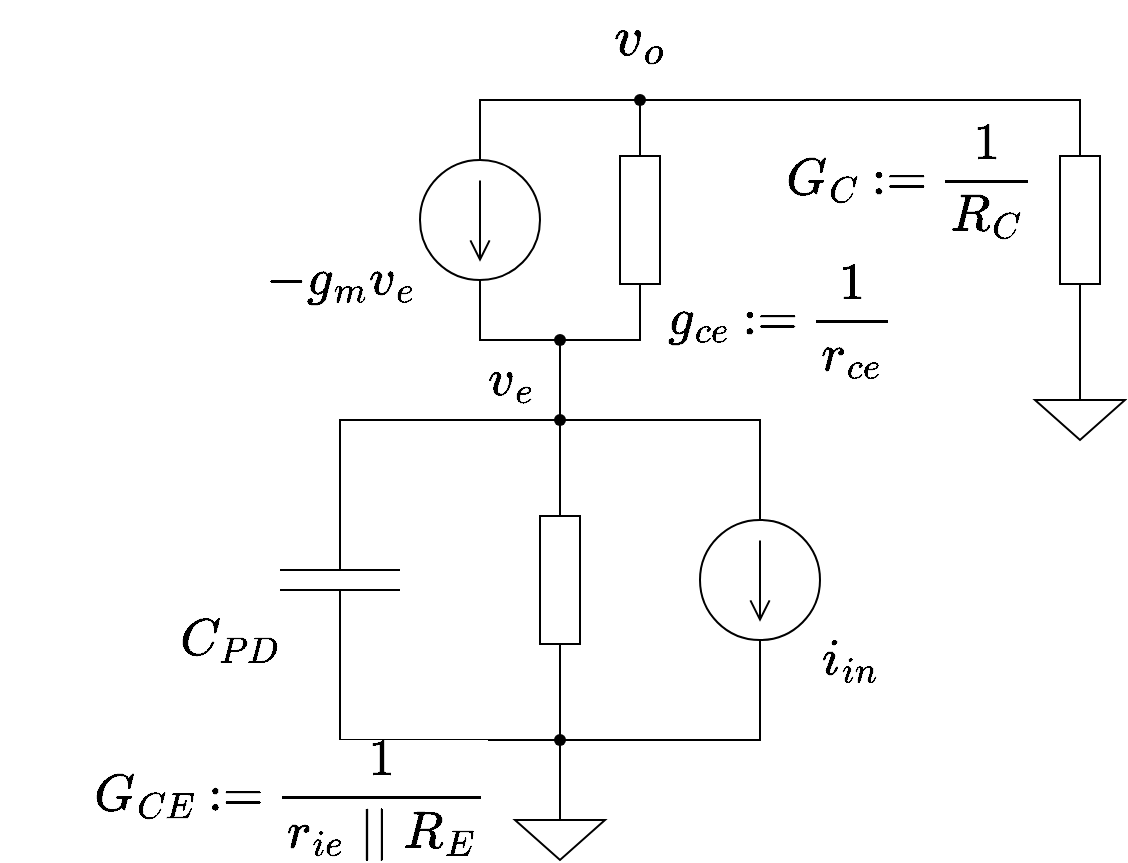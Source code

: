 <mxfile version="20.7.4" type="device"><diagram name="ページ1" id="0xxUTdLqlKO7cTpFT-Fy"><mxGraphModel dx="810" dy="469" grid="1" gridSize="10" guides="1" tooltips="1" connect="1" arrows="1" fold="1" page="1" pageScale="1" pageWidth="827" pageHeight="1169" math="1" shadow="0"><root><mxCell id="0"/><mxCell id="1" parent="0"/><mxCell id="rOs5JSpa3EEhjLfFwg5w-1" value="" style="pointerEvents=1;verticalLabelPosition=bottom;shadow=0;dashed=0;align=center;html=1;verticalAlign=top;shape=mxgraph.electrical.signal_sources.source;aspect=fixed;points=[[0.5,0,0],[1,0.5,0],[0.5,1,0],[0,0.5,0]];elSignalType=dc1;direction=south;" parent="1" vertex="1"><mxGeometry x="210" y="150" width="60" height="60" as="geometry"/></mxCell><mxCell id="rOs5JSpa3EEhjLfFwg5w-2" value="" style="pointerEvents=1;verticalLabelPosition=bottom;shadow=0;dashed=0;align=center;html=1;verticalAlign=top;shape=mxgraph.electrical.resistors.resistor_1;direction=south;" parent="1" vertex="1"><mxGeometry x="310" y="130" width="20" height="100" as="geometry"/></mxCell><mxCell id="rOs5JSpa3EEhjLfFwg5w-3" value="" style="pointerEvents=1;verticalLabelPosition=bottom;shadow=0;dashed=0;align=center;html=1;verticalAlign=top;shape=mxgraph.electrical.capacitors.capacitor_1;direction=south;" parent="1" vertex="1"><mxGeometry x="140" y="310" width="60" height="100" as="geometry"/></mxCell><mxCell id="rOs5JSpa3EEhjLfFwg5w-4" value="" style="pointerEvents=1;verticalLabelPosition=bottom;shadow=0;dashed=0;align=center;html=1;verticalAlign=top;shape=mxgraph.electrical.resistors.resistor_1;direction=south;" parent="1" vertex="1"><mxGeometry x="530" y="130" width="20" height="100" as="geometry"/></mxCell><mxCell id="rOs5JSpa3EEhjLfFwg5w-8" value="" style="pointerEvents=1;verticalLabelPosition=bottom;shadow=0;dashed=0;align=center;html=1;verticalAlign=top;shape=mxgraph.electrical.signal_sources.source;aspect=fixed;points=[[0.5,0,0],[1,0.5,0],[0.5,1,0],[0,0.5,0]];elSignalType=dc1;direction=south;" parent="1" vertex="1"><mxGeometry x="350" y="330" width="60" height="60" as="geometry"/></mxCell><mxCell id="rOs5JSpa3EEhjLfFwg5w-9" value="" style="pointerEvents=1;verticalLabelPosition=bottom;shadow=0;dashed=0;align=center;html=1;verticalAlign=top;shape=mxgraph.electrical.signal_sources.signal_ground;" parent="1" vertex="1"><mxGeometry x="257.5" y="470" width="45" height="30" as="geometry"/></mxCell><mxCell id="rOs5JSpa3EEhjLfFwg5w-10" value="" style="shape=waypoint;sketch=0;fillStyle=solid;size=6;pointerEvents=1;points=[];fillColor=none;resizable=0;rotatable=0;perimeter=centerPerimeter;snapToPoint=1;fontFamily=Helvetica;fontSize=11;fontColor=default;labelBackgroundColor=default;" parent="1" vertex="1"><mxGeometry x="270" y="230" width="20" height="20" as="geometry"/></mxCell><mxCell id="rOs5JSpa3EEhjLfFwg5w-11" value="" style="shape=waypoint;sketch=0;fillStyle=solid;size=6;pointerEvents=1;points=[];fillColor=none;resizable=0;rotatable=0;perimeter=centerPerimeter;snapToPoint=1;fontFamily=Helvetica;fontSize=11;fontColor=default;labelBackgroundColor=default;" parent="1" vertex="1"><mxGeometry x="270" y="270" width="20" height="20" as="geometry"/></mxCell><mxCell id="rOs5JSpa3EEhjLfFwg5w-12" style="edgeStyle=orthogonalEdgeStyle;rounded=0;orthogonalLoop=1;jettySize=auto;html=1;exitX=1;exitY=0.5;exitDx=0;exitDy=0;exitPerimeter=0;entryX=0.043;entryY=0.436;entryDx=0;entryDy=0;entryPerimeter=0;endArrow=none;endFill=0;" parent="1" source="rOs5JSpa3EEhjLfFwg5w-1" target="rOs5JSpa3EEhjLfFwg5w-10" edge="1"><mxGeometry relative="1" as="geometry"><Array as="points"><mxPoint x="240" y="240"/></Array></mxGeometry></mxCell><mxCell id="rOs5JSpa3EEhjLfFwg5w-13" style="edgeStyle=orthogonalEdgeStyle;rounded=0;orthogonalLoop=1;jettySize=auto;html=1;exitX=1;exitY=0.5;exitDx=0;exitDy=0;exitPerimeter=0;entryX=0.9;entryY=0.493;entryDx=0;entryDy=0;entryPerimeter=0;strokeColor=default;align=center;verticalAlign=middle;fontFamily=Helvetica;fontSize=11;fontColor=default;labelBackgroundColor=default;endArrow=none;endFill=0;" parent="1" source="rOs5JSpa3EEhjLfFwg5w-2" target="rOs5JSpa3EEhjLfFwg5w-10" edge="1"><mxGeometry relative="1" as="geometry"><Array as="points"><mxPoint x="320" y="240"/></Array></mxGeometry></mxCell><mxCell id="rOs5JSpa3EEhjLfFwg5w-14" style="edgeStyle=orthogonalEdgeStyle;rounded=0;orthogonalLoop=1;jettySize=auto;html=1;entryX=0.529;entryY=0.95;entryDx=0;entryDy=0;entryPerimeter=0;strokeColor=default;align=center;verticalAlign=middle;fontFamily=Helvetica;fontSize=11;fontColor=default;labelBackgroundColor=default;endArrow=none;endFill=0;" parent="1" source="rOs5JSpa3EEhjLfFwg5w-11" target="rOs5JSpa3EEhjLfFwg5w-10" edge="1"><mxGeometry relative="1" as="geometry"/></mxCell><mxCell id="rOs5JSpa3EEhjLfFwg5w-15" style="edgeStyle=orthogonalEdgeStyle;rounded=0;orthogonalLoop=1;jettySize=auto;html=1;exitX=0;exitY=0.5;exitDx=0;exitDy=0;exitPerimeter=0;entryX=0;entryY=0.76;entryDx=0;entryDy=0;entryPerimeter=0;strokeColor=default;align=center;verticalAlign=middle;fontFamily=Helvetica;fontSize=11;fontColor=default;labelBackgroundColor=default;endArrow=none;endFill=0;" parent="1" source="rOs5JSpa3EEhjLfFwg5w-3" target="rOs5JSpa3EEhjLfFwg5w-11" edge="1"><mxGeometry relative="1" as="geometry"><Array as="points"><mxPoint x="170" y="280"/></Array></mxGeometry></mxCell><mxCell id="rOs5JSpa3EEhjLfFwg5w-16" style="edgeStyle=orthogonalEdgeStyle;rounded=0;orthogonalLoop=1;jettySize=auto;html=1;exitX=0;exitY=0.5;exitDx=0;exitDy=0;exitPerimeter=0;entryX=0.46;entryY=1.02;entryDx=0;entryDy=0;entryPerimeter=0;strokeColor=default;align=center;verticalAlign=middle;fontFamily=Helvetica;fontSize=11;fontColor=default;labelBackgroundColor=default;endArrow=none;endFill=0;" parent="1" source="rOs5JSpa3EEhjLfFwg5w-7" target="rOs5JSpa3EEhjLfFwg5w-11" edge="1"><mxGeometry relative="1" as="geometry"/></mxCell><mxCell id="rOs5JSpa3EEhjLfFwg5w-17" style="edgeStyle=orthogonalEdgeStyle;rounded=0;orthogonalLoop=1;jettySize=auto;html=1;exitX=0;exitY=0.5;exitDx=0;exitDy=0;exitPerimeter=0;entryX=0.94;entryY=0.64;entryDx=0;entryDy=0;entryPerimeter=0;strokeColor=default;align=center;verticalAlign=middle;fontFamily=Helvetica;fontSize=11;fontColor=default;labelBackgroundColor=default;endArrow=none;endFill=0;" parent="1" source="rOs5JSpa3EEhjLfFwg5w-8" target="rOs5JSpa3EEhjLfFwg5w-11" edge="1"><mxGeometry relative="1" as="geometry"><Array as="points"><mxPoint x="380" y="280"/></Array></mxGeometry></mxCell><mxCell id="rOs5JSpa3EEhjLfFwg5w-18" value="" style="shape=waypoint;sketch=0;fillStyle=solid;size=6;pointerEvents=1;points=[];fillColor=none;resizable=0;rotatable=0;perimeter=centerPerimeter;snapToPoint=1;fontFamily=Helvetica;fontSize=11;fontColor=default;labelBackgroundColor=default;" parent="1" vertex="1"><mxGeometry x="270" y="430" width="20" height="20" as="geometry"/></mxCell><mxCell id="rOs5JSpa3EEhjLfFwg5w-20" style="edgeStyle=orthogonalEdgeStyle;rounded=0;orthogonalLoop=1;jettySize=auto;html=1;exitX=1;exitY=0.5;exitDx=0;exitDy=0;exitPerimeter=0;entryX=0;entryY=0.5;entryDx=0;entryDy=0;entryPerimeter=0;strokeColor=default;align=center;verticalAlign=middle;fontFamily=Helvetica;fontSize=11;fontColor=default;labelBackgroundColor=default;endArrow=none;endFill=0;" parent="1" source="rOs5JSpa3EEhjLfFwg5w-3" target="rOs5JSpa3EEhjLfFwg5w-18" edge="1"><mxGeometry relative="1" as="geometry"><Array as="points"><mxPoint x="170" y="440"/></Array></mxGeometry></mxCell><mxCell id="rOs5JSpa3EEhjLfFwg5w-21" style="edgeStyle=orthogonalEdgeStyle;rounded=0;orthogonalLoop=1;jettySize=auto;html=1;exitX=1;exitY=0.5;exitDx=0;exitDy=0;exitPerimeter=0;entryX=0.5;entryY=0.08;entryDx=0;entryDy=0;entryPerimeter=0;strokeColor=default;align=center;verticalAlign=middle;fontFamily=Helvetica;fontSize=11;fontColor=default;labelBackgroundColor=default;endArrow=none;endFill=0;" parent="1" source="rOs5JSpa3EEhjLfFwg5w-7" target="rOs5JSpa3EEhjLfFwg5w-18" edge="1"><mxGeometry relative="1" as="geometry"/></mxCell><mxCell id="rOs5JSpa3EEhjLfFwg5w-22" style="edgeStyle=orthogonalEdgeStyle;rounded=0;orthogonalLoop=1;jettySize=auto;html=1;exitX=1;exitY=0.5;exitDx=0;exitDy=0;exitPerimeter=0;entryX=0.98;entryY=0.56;entryDx=0;entryDy=0;entryPerimeter=0;strokeColor=default;align=center;verticalAlign=middle;fontFamily=Helvetica;fontSize=11;fontColor=default;labelBackgroundColor=default;endArrow=none;endFill=0;" parent="1" source="rOs5JSpa3EEhjLfFwg5w-8" target="rOs5JSpa3EEhjLfFwg5w-18" edge="1"><mxGeometry relative="1" as="geometry"><Array as="points"><mxPoint x="380" y="440"/></Array></mxGeometry></mxCell><mxCell id="rOs5JSpa3EEhjLfFwg5w-23" style="edgeStyle=orthogonalEdgeStyle;rounded=0;orthogonalLoop=1;jettySize=auto;html=1;exitX=0.5;exitY=0;exitDx=0;exitDy=0;exitPerimeter=0;entryX=0.42;entryY=0.92;entryDx=0;entryDy=0;entryPerimeter=0;strokeColor=default;align=center;verticalAlign=middle;fontFamily=Helvetica;fontSize=11;fontColor=default;labelBackgroundColor=default;endArrow=none;endFill=0;" parent="1" source="rOs5JSpa3EEhjLfFwg5w-9" target="rOs5JSpa3EEhjLfFwg5w-18" edge="1"><mxGeometry relative="1" as="geometry"/></mxCell><mxCell id="rOs5JSpa3EEhjLfFwg5w-24" value="" style="pointerEvents=1;verticalLabelPosition=bottom;shadow=0;dashed=0;align=center;html=1;verticalAlign=top;shape=mxgraph.electrical.signal_sources.signal_ground;" parent="1" vertex="1"><mxGeometry x="517.5" y="260" width="45" height="30" as="geometry"/></mxCell><mxCell id="rOs5JSpa3EEhjLfFwg5w-25" value="" style="shape=waypoint;sketch=0;fillStyle=solid;size=6;pointerEvents=1;points=[];fillColor=none;resizable=0;rotatable=0;perimeter=centerPerimeter;snapToPoint=1;fontFamily=Helvetica;fontSize=11;fontColor=default;labelBackgroundColor=default;" parent="1" vertex="1"><mxGeometry x="310" y="110" width="20" height="20" as="geometry"/></mxCell><mxCell id="rOs5JSpa3EEhjLfFwg5w-26" style="edgeStyle=orthogonalEdgeStyle;rounded=0;orthogonalLoop=1;jettySize=auto;html=1;exitX=0;exitY=0.5;exitDx=0;exitDy=0;exitPerimeter=0;entryX=0.54;entryY=1.04;entryDx=0;entryDy=0;entryPerimeter=0;strokeColor=default;align=center;verticalAlign=middle;fontFamily=Helvetica;fontSize=11;fontColor=default;labelBackgroundColor=default;endArrow=none;endFill=0;" parent="1" source="rOs5JSpa3EEhjLfFwg5w-2" target="rOs5JSpa3EEhjLfFwg5w-25" edge="1"><mxGeometry relative="1" as="geometry"/></mxCell><mxCell id="rOs5JSpa3EEhjLfFwg5w-27" style="edgeStyle=orthogonalEdgeStyle;rounded=0;orthogonalLoop=1;jettySize=auto;html=1;exitX=0;exitY=0.5;exitDx=0;exitDy=0;exitPerimeter=0;entryX=0.06;entryY=0.64;entryDx=0;entryDy=0;entryPerimeter=0;strokeColor=default;align=center;verticalAlign=middle;fontFamily=Helvetica;fontSize=11;fontColor=default;labelBackgroundColor=default;endArrow=none;endFill=0;" parent="1" source="rOs5JSpa3EEhjLfFwg5w-1" target="rOs5JSpa3EEhjLfFwg5w-25" edge="1"><mxGeometry relative="1" as="geometry"><Array as="points"><mxPoint x="240" y="120"/></Array></mxGeometry></mxCell><mxCell id="rOs5JSpa3EEhjLfFwg5w-28" style="edgeStyle=orthogonalEdgeStyle;rounded=0;orthogonalLoop=1;jettySize=auto;html=1;entryX=0;entryY=0.5;entryDx=0;entryDy=0;entryPerimeter=0;strokeColor=default;align=center;verticalAlign=middle;fontFamily=Helvetica;fontSize=11;fontColor=default;labelBackgroundColor=default;endArrow=none;endFill=0;" parent="1" source="rOs5JSpa3EEhjLfFwg5w-25" target="rOs5JSpa3EEhjLfFwg5w-4" edge="1"><mxGeometry relative="1" as="geometry"><Array as="points"><mxPoint x="540" y="120"/></Array></mxGeometry></mxCell><mxCell id="rOs5JSpa3EEhjLfFwg5w-29" style="edgeStyle=orthogonalEdgeStyle;rounded=0;orthogonalLoop=1;jettySize=auto;html=1;exitX=1;exitY=0.5;exitDx=0;exitDy=0;exitPerimeter=0;entryX=0.5;entryY=0;entryDx=0;entryDy=0;entryPerimeter=0;strokeColor=default;align=center;verticalAlign=middle;fontFamily=Helvetica;fontSize=11;fontColor=default;labelBackgroundColor=default;endArrow=none;endFill=0;" parent="1" source="rOs5JSpa3EEhjLfFwg5w-4" target="rOs5JSpa3EEhjLfFwg5w-24" edge="1"><mxGeometry relative="1" as="geometry"/></mxCell><mxCell id="rOs5JSpa3EEhjLfFwg5w-30" value="`i_{i n}`" style="text;html=1;align=center;verticalAlign=middle;resizable=0;points=[];autosize=1;strokeColor=none;fillColor=none;fontFamily=Helvetica;fontSize=22;fontColor=default;labelBackgroundColor=default;" parent="1" vertex="1"><mxGeometry x="380" y="380" width="90" height="40" as="geometry"/></mxCell><mxCell id="rOs5JSpa3EEhjLfFwg5w-31" value="`G_{CE}:=1/(r_{ie}||R_{E})`" style="text;html=1;align=center;verticalAlign=middle;resizable=0;points=[];autosize=1;strokeColor=none;fillColor=none;fontFamily=Helvetica;fontSize=22;fontColor=default;labelBackgroundColor=default;" parent="1" vertex="1"><mxGeometry y="450" width="290" height="40" as="geometry"/></mxCell><mxCell id="rOs5JSpa3EEhjLfFwg5w-7" value="" style="pointerEvents=1;verticalLabelPosition=bottom;shadow=0;dashed=0;align=center;html=1;verticalAlign=top;shape=mxgraph.electrical.resistors.resistor_1;direction=south;" parent="1" vertex="1"><mxGeometry x="270" y="310" width="20" height="100" as="geometry"/></mxCell><mxCell id="rOs5JSpa3EEhjLfFwg5w-33" value="`C_{PD}`" style="text;html=1;align=center;verticalAlign=middle;resizable=0;points=[];autosize=1;strokeColor=none;fillColor=none;fontFamily=Helvetica;fontSize=22;fontColor=default;labelBackgroundColor=default;" parent="1" vertex="1"><mxGeometry x="60" y="370" width="110" height="40" as="geometry"/></mxCell><mxCell id="rOs5JSpa3EEhjLfFwg5w-34" value="`-g_{m}v_{e}`" style="text;html=1;align=center;verticalAlign=middle;resizable=0;points=[];autosize=1;strokeColor=none;fillColor=none;fontFamily=Helvetica;fontSize=22;fontColor=default;labelBackgroundColor=default;" parent="1" vertex="1"><mxGeometry x="95" y="190" width="150" height="40" as="geometry"/></mxCell><mxCell id="rOs5JSpa3EEhjLfFwg5w-35" value="`g_{ce}:=1/r_{ce}`" style="text;html=1;align=center;verticalAlign=middle;resizable=0;points=[];autosize=1;strokeColor=none;fillColor=none;fontFamily=Helvetica;fontSize=22;fontColor=default;labelBackgroundColor=default;" parent="1" vertex="1"><mxGeometry x="290" y="210" width="200" height="40" as="geometry"/></mxCell><mxCell id="rOs5JSpa3EEhjLfFwg5w-36" value="`G_{C}:=1/R_{C}`" style="text;html=1;align=center;verticalAlign=middle;resizable=0;points=[];autosize=1;strokeColor=none;fillColor=none;fontFamily=Helvetica;fontSize=22;fontColor=default;labelBackgroundColor=default;" parent="1" vertex="1"><mxGeometry x="360" y="140" width="190" height="40" as="geometry"/></mxCell><mxCell id="GQdbU5EewHjbPzCLCv8U-2" value="`v_{e}`" style="text;html=1;align=center;verticalAlign=middle;resizable=0;points=[];autosize=1;strokeColor=none;fillColor=none;fontFamily=Helvetica;fontSize=22;fontColor=default;labelBackgroundColor=default;" parent="1" vertex="1"><mxGeometry x="210" y="240" width="90" height="40" as="geometry"/></mxCell><mxCell id="0Q81RQHQSESkraAIlQ_o-1" value="&lt;font style=&quot;font-size: 24px;&quot;&gt;`v_{o}`&lt;/font&gt;" style="text;html=1;align=center;verticalAlign=middle;resizable=0;points=[];autosize=1;strokeColor=none;fillColor=none;fontSize=11;fontFamily=Helvetica;fontColor=default;" vertex="1" parent="1"><mxGeometry x="275" y="70" width="90" height="40" as="geometry"/></mxCell></root></mxGraphModel></diagram></mxfile>